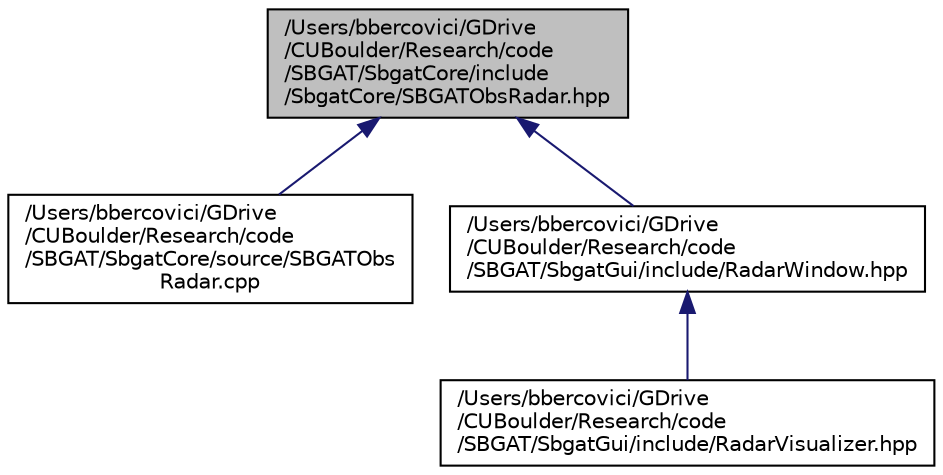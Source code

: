 digraph "/Users/bbercovici/GDrive/CUBoulder/Research/code/SBGAT/SbgatCore/include/SbgatCore/SBGATObsRadar.hpp"
{
  edge [fontname="Helvetica",fontsize="10",labelfontname="Helvetica",labelfontsize="10"];
  node [fontname="Helvetica",fontsize="10",shape=record];
  Node11 [label="/Users/bbercovici/GDrive\l/CUBoulder/Research/code\l/SBGAT/SbgatCore/include\l/SbgatCore/SBGATObsRadar.hpp",height=0.2,width=0.4,color="black", fillcolor="grey75", style="filled", fontcolor="black"];
  Node11 -> Node12 [dir="back",color="midnightblue",fontsize="10",style="solid",fontname="Helvetica"];
  Node12 [label="/Users/bbercovici/GDrive\l/CUBoulder/Research/code\l/SBGAT/SbgatCore/source/SBGATObs\lRadar.cpp",height=0.2,width=0.4,color="black", fillcolor="white", style="filled",URL="$_s_b_g_a_t_obs_radar_8cpp.html"];
  Node11 -> Node13 [dir="back",color="midnightblue",fontsize="10",style="solid",fontname="Helvetica"];
  Node13 [label="/Users/bbercovici/GDrive\l/CUBoulder/Research/code\l/SBGAT/SbgatGui/include/RadarWindow.hpp",height=0.2,width=0.4,color="black", fillcolor="white", style="filled",URL="$_radar_window_8hpp.html"];
  Node13 -> Node14 [dir="back",color="midnightblue",fontsize="10",style="solid",fontname="Helvetica"];
  Node14 [label="/Users/bbercovici/GDrive\l/CUBoulder/Research/code\l/SBGAT/SbgatGui/include/RadarVisualizer.hpp",height=0.2,width=0.4,color="black", fillcolor="white", style="filled",URL="$_radar_visualizer_8hpp.html"];
}
